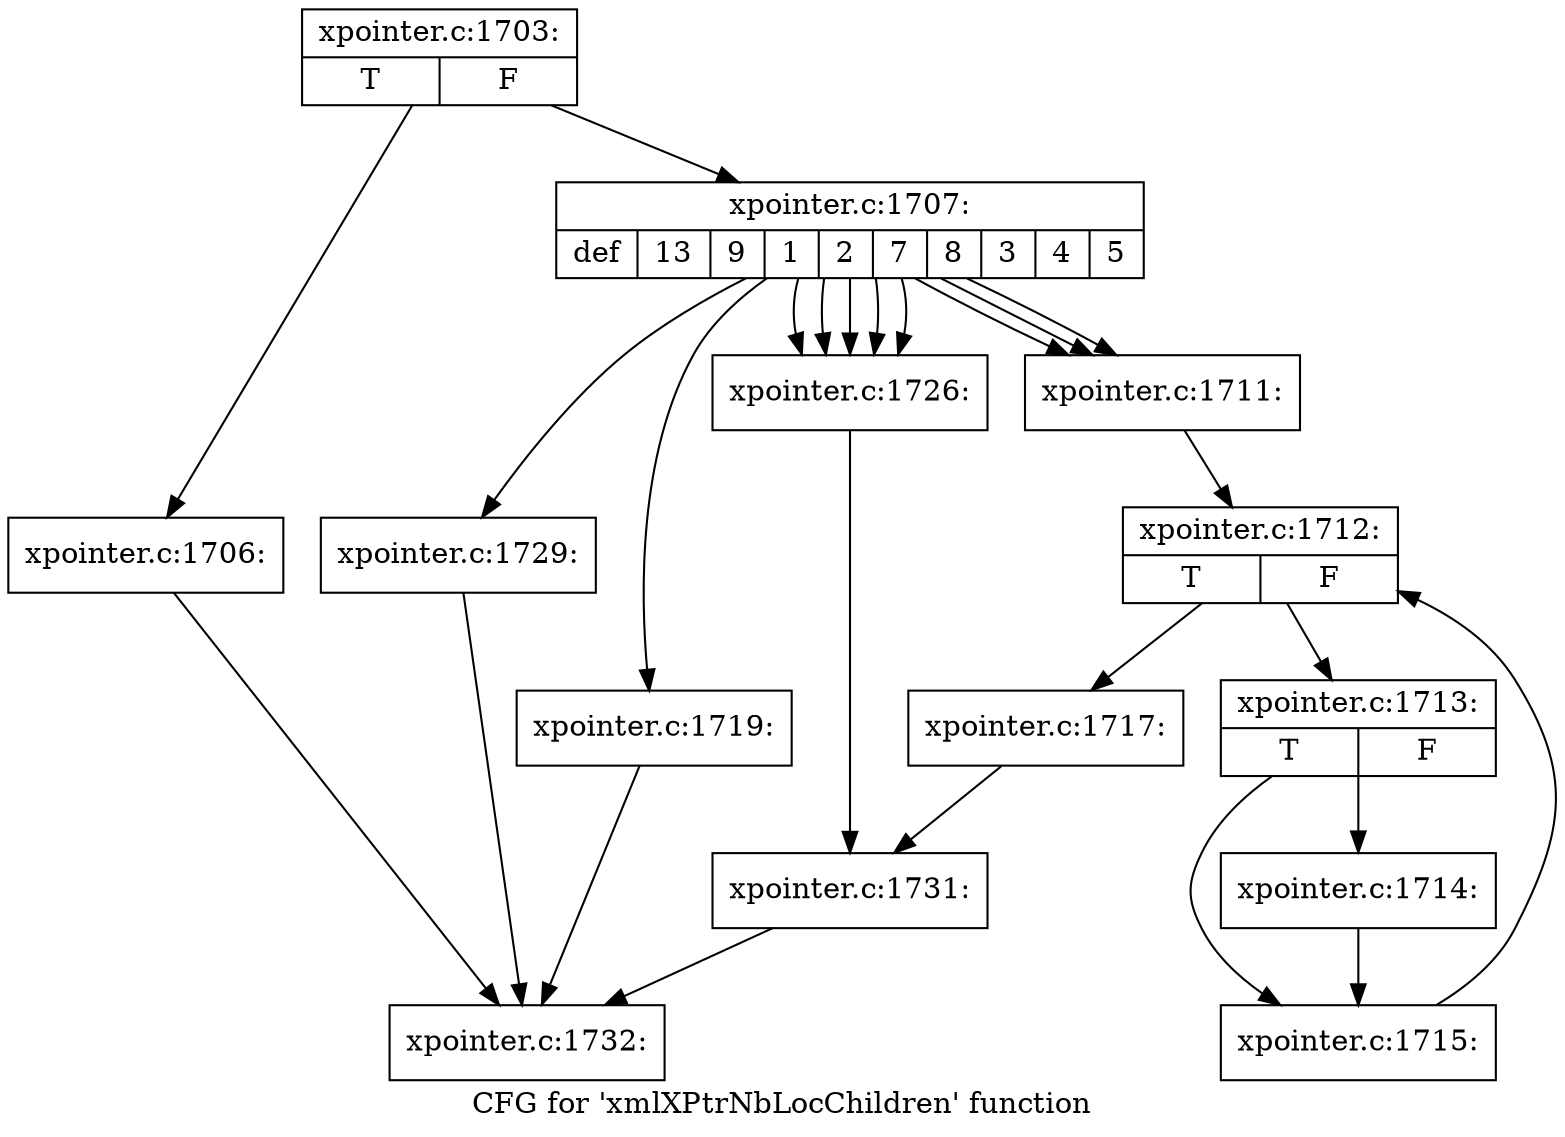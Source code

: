 digraph "CFG for 'xmlXPtrNbLocChildren' function" {
	label="CFG for 'xmlXPtrNbLocChildren' function";

	Node0x5249090 [shape=record,label="{xpointer.c:1703:|{<s0>T|<s1>F}}"];
	Node0x5249090 -> Node0x5249320;
	Node0x5249090 -> Node0x5249370;
	Node0x5249320 [shape=record,label="{xpointer.c:1706:}"];
	Node0x5249320 -> Node0x52494b0;
	Node0x5249370 [shape=record,label="{xpointer.c:1707:|{<s0>def|<s1>13|<s2>9|<s3>1|<s4>2|<s5>7|<s6>8|<s7>3|<s8>4|<s9>5}}"];
	Node0x5249370 -> Node0x5255cf0;
	Node0x5249370 -> Node0x5255ff0;
	Node0x5249370 -> Node0x5255ff0;
	Node0x5249370 -> Node0x5255ff0;
	Node0x5249370 -> Node0x52571c0;
	Node0x5249370 -> Node0x52573b0;
	Node0x5249370 -> Node0x52573b0;
	Node0x5249370 -> Node0x52573b0;
	Node0x5249370 -> Node0x52573b0;
	Node0x5249370 -> Node0x52573b0;
	Node0x5255ff0 [shape=record,label="{xpointer.c:1711:}"];
	Node0x5255ff0 -> Node0x5256310;
	Node0x5256310 [shape=record,label="{xpointer.c:1712:|{<s0>T|<s1>F}}"];
	Node0x5256310 -> Node0x5256700;
	Node0x5256310 -> Node0x5256530;
	Node0x5256700 [shape=record,label="{xpointer.c:1713:|{<s0>T|<s1>F}}"];
	Node0x5256700 -> Node0x52568c0;
	Node0x5256700 -> Node0x5256910;
	Node0x52568c0 [shape=record,label="{xpointer.c:1714:}"];
	Node0x52568c0 -> Node0x5256910;
	Node0x5256910 [shape=record,label="{xpointer.c:1715:}"];
	Node0x5256910 -> Node0x5256310;
	Node0x5256530 [shape=record,label="{xpointer.c:1717:}"];
	Node0x5256530 -> Node0x5255ae0;
	Node0x52571c0 [shape=record,label="{xpointer.c:1719:}"];
	Node0x52571c0 -> Node0x52494b0;
	Node0x52573b0 [shape=record,label="{xpointer.c:1726:}"];
	Node0x52573b0 -> Node0x5255ae0;
	Node0x5255cf0 [shape=record,label="{xpointer.c:1729:}"];
	Node0x5255cf0 -> Node0x52494b0;
	Node0x5255ae0 [shape=record,label="{xpointer.c:1731:}"];
	Node0x5255ae0 -> Node0x52494b0;
	Node0x52494b0 [shape=record,label="{xpointer.c:1732:}"];
}
